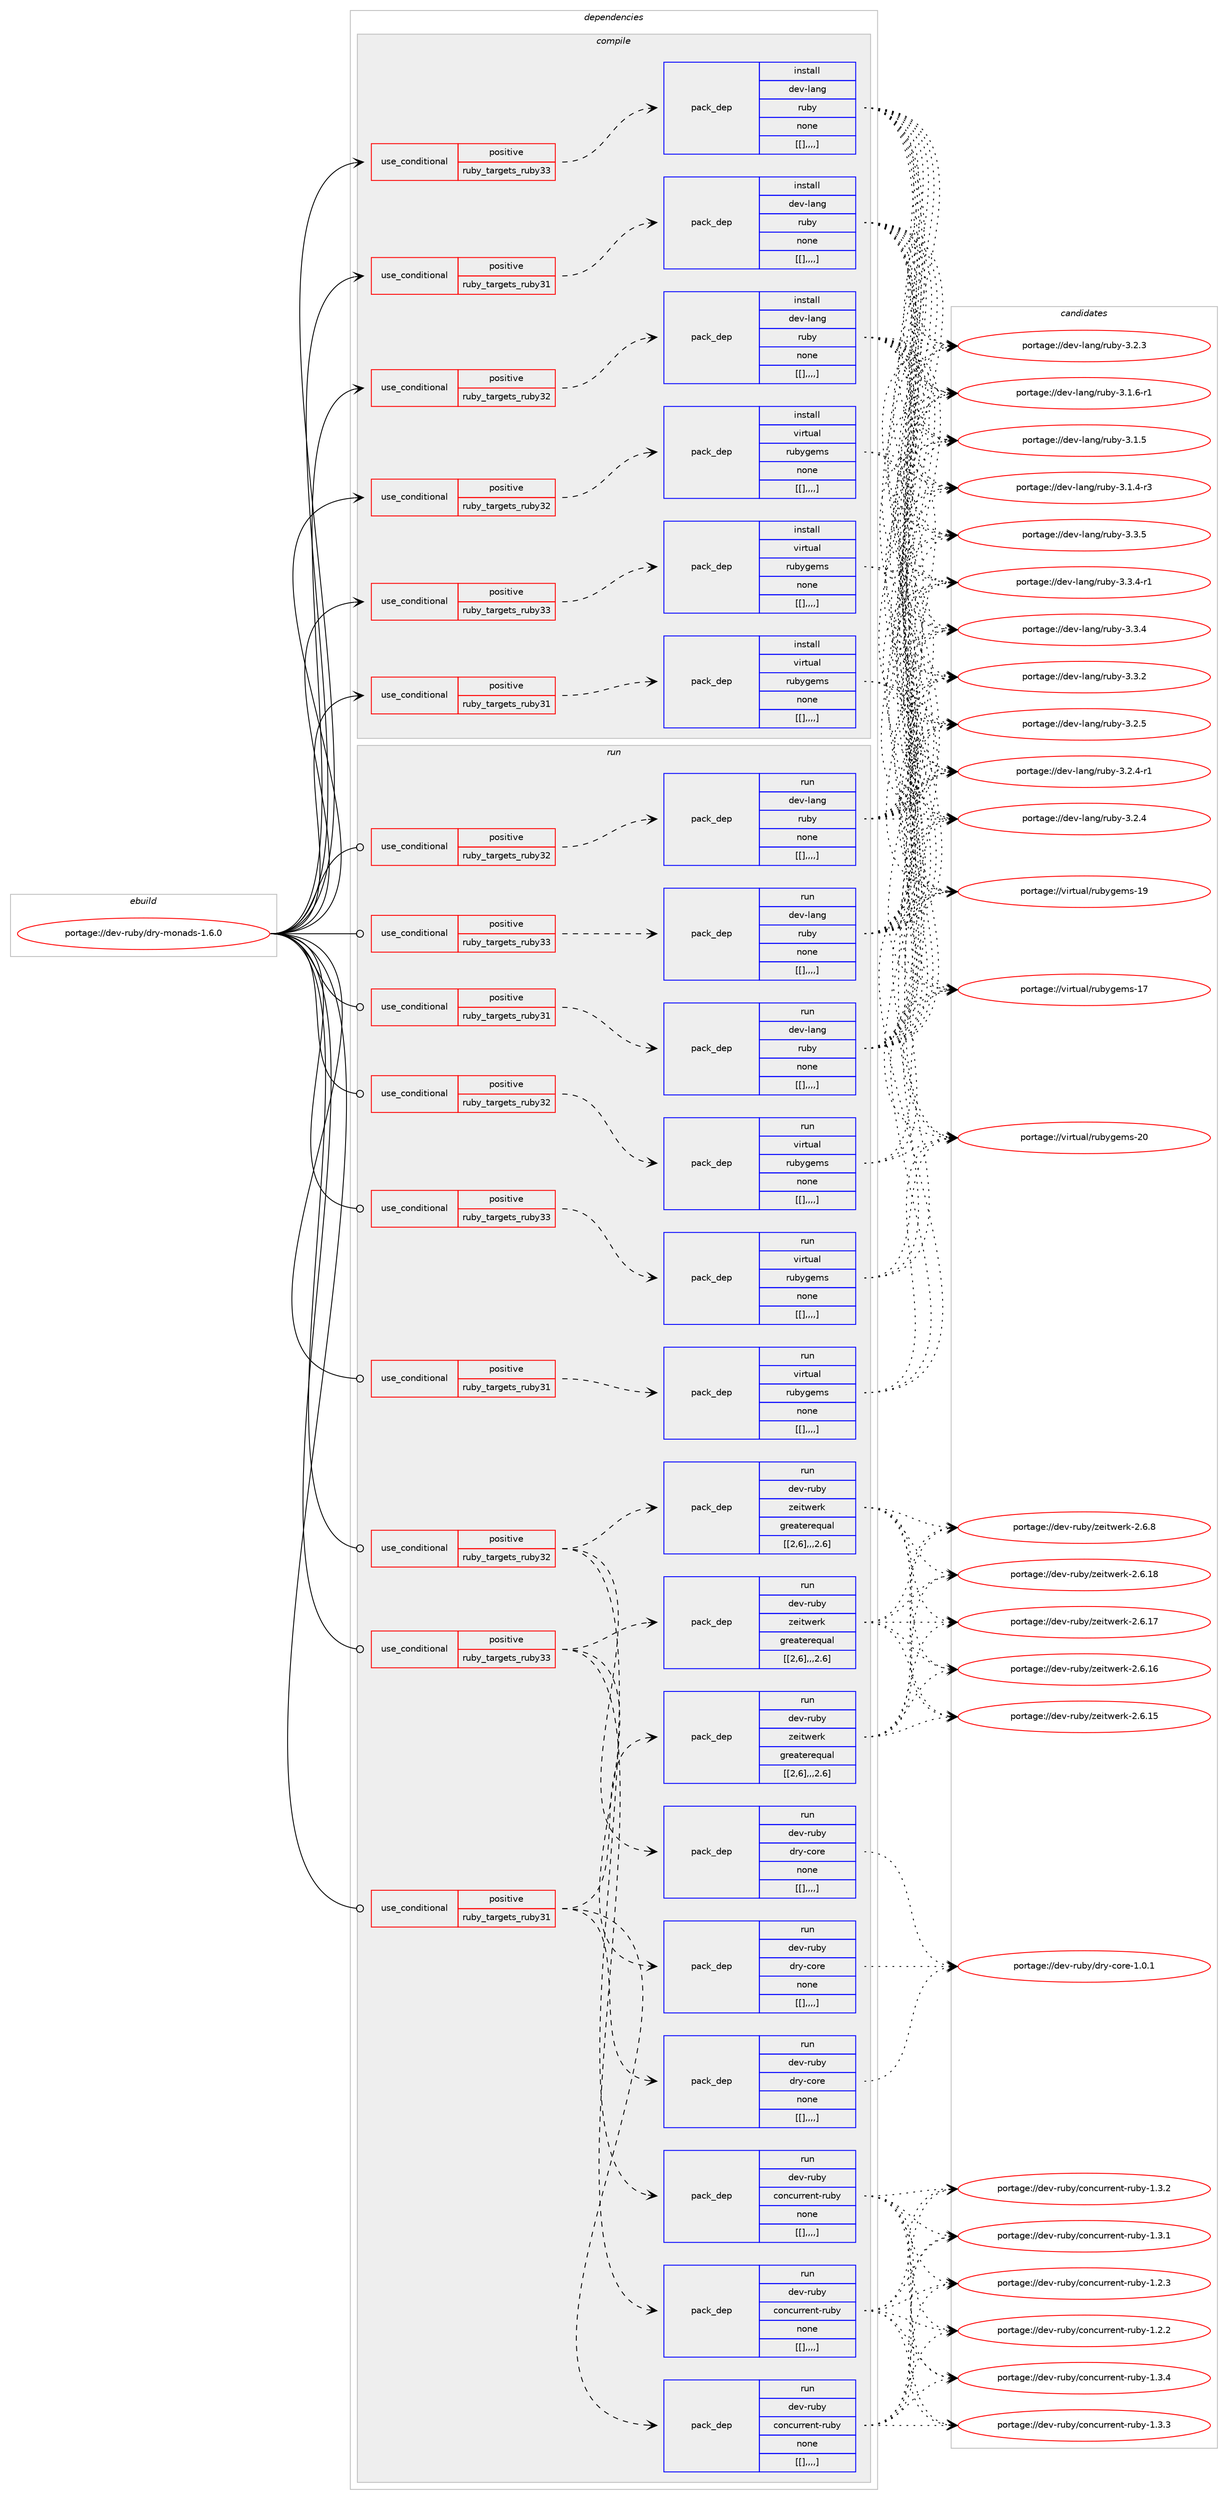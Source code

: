 digraph prolog {

# *************
# Graph options
# *************

newrank=true;
concentrate=true;
compound=true;
graph [rankdir=LR,fontname=Helvetica,fontsize=10,ranksep=1.5];#, ranksep=2.5, nodesep=0.2];
edge  [arrowhead=vee];
node  [fontname=Helvetica,fontsize=10];

# **********
# The ebuild
# **********

subgraph cluster_leftcol {
color=gray;
label=<<i>ebuild</i>>;
id [label="portage://dev-ruby/dry-monads-1.6.0", color=red, width=4, href="../dev-ruby/dry-monads-1.6.0.svg"];
}

# ****************
# The dependencies
# ****************

subgraph cluster_midcol {
color=gray;
label=<<i>dependencies</i>>;
subgraph cluster_compile {
fillcolor="#eeeeee";
style=filled;
label=<<i>compile</i>>;
subgraph cond48060 {
dependency184369 [label=<<TABLE BORDER="0" CELLBORDER="1" CELLSPACING="0" CELLPADDING="4"><TR><TD ROWSPAN="3" CELLPADDING="10">use_conditional</TD></TR><TR><TD>positive</TD></TR><TR><TD>ruby_targets_ruby31</TD></TR></TABLE>>, shape=none, color=red];
subgraph pack135019 {
dependency184370 [label=<<TABLE BORDER="0" CELLBORDER="1" CELLSPACING="0" CELLPADDING="4" WIDTH="220"><TR><TD ROWSPAN="6" CELLPADDING="30">pack_dep</TD></TR><TR><TD WIDTH="110">install</TD></TR><TR><TD>dev-lang</TD></TR><TR><TD>ruby</TD></TR><TR><TD>none</TD></TR><TR><TD>[[],,,,]</TD></TR></TABLE>>, shape=none, color=blue];
}
dependency184369:e -> dependency184370:w [weight=20,style="dashed",arrowhead="vee"];
}
id:e -> dependency184369:w [weight=20,style="solid",arrowhead="vee"];
subgraph cond48061 {
dependency184371 [label=<<TABLE BORDER="0" CELLBORDER="1" CELLSPACING="0" CELLPADDING="4"><TR><TD ROWSPAN="3" CELLPADDING="10">use_conditional</TD></TR><TR><TD>positive</TD></TR><TR><TD>ruby_targets_ruby31</TD></TR></TABLE>>, shape=none, color=red];
subgraph pack135020 {
dependency184372 [label=<<TABLE BORDER="0" CELLBORDER="1" CELLSPACING="0" CELLPADDING="4" WIDTH="220"><TR><TD ROWSPAN="6" CELLPADDING="30">pack_dep</TD></TR><TR><TD WIDTH="110">install</TD></TR><TR><TD>virtual</TD></TR><TR><TD>rubygems</TD></TR><TR><TD>none</TD></TR><TR><TD>[[],,,,]</TD></TR></TABLE>>, shape=none, color=blue];
}
dependency184371:e -> dependency184372:w [weight=20,style="dashed",arrowhead="vee"];
}
id:e -> dependency184371:w [weight=20,style="solid",arrowhead="vee"];
subgraph cond48062 {
dependency184373 [label=<<TABLE BORDER="0" CELLBORDER="1" CELLSPACING="0" CELLPADDING="4"><TR><TD ROWSPAN="3" CELLPADDING="10">use_conditional</TD></TR><TR><TD>positive</TD></TR><TR><TD>ruby_targets_ruby32</TD></TR></TABLE>>, shape=none, color=red];
subgraph pack135021 {
dependency184374 [label=<<TABLE BORDER="0" CELLBORDER="1" CELLSPACING="0" CELLPADDING="4" WIDTH="220"><TR><TD ROWSPAN="6" CELLPADDING="30">pack_dep</TD></TR><TR><TD WIDTH="110">install</TD></TR><TR><TD>dev-lang</TD></TR><TR><TD>ruby</TD></TR><TR><TD>none</TD></TR><TR><TD>[[],,,,]</TD></TR></TABLE>>, shape=none, color=blue];
}
dependency184373:e -> dependency184374:w [weight=20,style="dashed",arrowhead="vee"];
}
id:e -> dependency184373:w [weight=20,style="solid",arrowhead="vee"];
subgraph cond48063 {
dependency184375 [label=<<TABLE BORDER="0" CELLBORDER="1" CELLSPACING="0" CELLPADDING="4"><TR><TD ROWSPAN="3" CELLPADDING="10">use_conditional</TD></TR><TR><TD>positive</TD></TR><TR><TD>ruby_targets_ruby32</TD></TR></TABLE>>, shape=none, color=red];
subgraph pack135022 {
dependency184376 [label=<<TABLE BORDER="0" CELLBORDER="1" CELLSPACING="0" CELLPADDING="4" WIDTH="220"><TR><TD ROWSPAN="6" CELLPADDING="30">pack_dep</TD></TR><TR><TD WIDTH="110">install</TD></TR><TR><TD>virtual</TD></TR><TR><TD>rubygems</TD></TR><TR><TD>none</TD></TR><TR><TD>[[],,,,]</TD></TR></TABLE>>, shape=none, color=blue];
}
dependency184375:e -> dependency184376:w [weight=20,style="dashed",arrowhead="vee"];
}
id:e -> dependency184375:w [weight=20,style="solid",arrowhead="vee"];
subgraph cond48064 {
dependency184377 [label=<<TABLE BORDER="0" CELLBORDER="1" CELLSPACING="0" CELLPADDING="4"><TR><TD ROWSPAN="3" CELLPADDING="10">use_conditional</TD></TR><TR><TD>positive</TD></TR><TR><TD>ruby_targets_ruby33</TD></TR></TABLE>>, shape=none, color=red];
subgraph pack135023 {
dependency184378 [label=<<TABLE BORDER="0" CELLBORDER="1" CELLSPACING="0" CELLPADDING="4" WIDTH="220"><TR><TD ROWSPAN="6" CELLPADDING="30">pack_dep</TD></TR><TR><TD WIDTH="110">install</TD></TR><TR><TD>dev-lang</TD></TR><TR><TD>ruby</TD></TR><TR><TD>none</TD></TR><TR><TD>[[],,,,]</TD></TR></TABLE>>, shape=none, color=blue];
}
dependency184377:e -> dependency184378:w [weight=20,style="dashed",arrowhead="vee"];
}
id:e -> dependency184377:w [weight=20,style="solid",arrowhead="vee"];
subgraph cond48065 {
dependency184379 [label=<<TABLE BORDER="0" CELLBORDER="1" CELLSPACING="0" CELLPADDING="4"><TR><TD ROWSPAN="3" CELLPADDING="10">use_conditional</TD></TR><TR><TD>positive</TD></TR><TR><TD>ruby_targets_ruby33</TD></TR></TABLE>>, shape=none, color=red];
subgraph pack135024 {
dependency184380 [label=<<TABLE BORDER="0" CELLBORDER="1" CELLSPACING="0" CELLPADDING="4" WIDTH="220"><TR><TD ROWSPAN="6" CELLPADDING="30">pack_dep</TD></TR><TR><TD WIDTH="110">install</TD></TR><TR><TD>virtual</TD></TR><TR><TD>rubygems</TD></TR><TR><TD>none</TD></TR><TR><TD>[[],,,,]</TD></TR></TABLE>>, shape=none, color=blue];
}
dependency184379:e -> dependency184380:w [weight=20,style="dashed",arrowhead="vee"];
}
id:e -> dependency184379:w [weight=20,style="solid",arrowhead="vee"];
}
subgraph cluster_compileandrun {
fillcolor="#eeeeee";
style=filled;
label=<<i>compile and run</i>>;
}
subgraph cluster_run {
fillcolor="#eeeeee";
style=filled;
label=<<i>run</i>>;
subgraph cond48066 {
dependency184381 [label=<<TABLE BORDER="0" CELLBORDER="1" CELLSPACING="0" CELLPADDING="4"><TR><TD ROWSPAN="3" CELLPADDING="10">use_conditional</TD></TR><TR><TD>positive</TD></TR><TR><TD>ruby_targets_ruby31</TD></TR></TABLE>>, shape=none, color=red];
subgraph pack135025 {
dependency184382 [label=<<TABLE BORDER="0" CELLBORDER="1" CELLSPACING="0" CELLPADDING="4" WIDTH="220"><TR><TD ROWSPAN="6" CELLPADDING="30">pack_dep</TD></TR><TR><TD WIDTH="110">run</TD></TR><TR><TD>dev-lang</TD></TR><TR><TD>ruby</TD></TR><TR><TD>none</TD></TR><TR><TD>[[],,,,]</TD></TR></TABLE>>, shape=none, color=blue];
}
dependency184381:e -> dependency184382:w [weight=20,style="dashed",arrowhead="vee"];
}
id:e -> dependency184381:w [weight=20,style="solid",arrowhead="odot"];
subgraph cond48067 {
dependency184383 [label=<<TABLE BORDER="0" CELLBORDER="1" CELLSPACING="0" CELLPADDING="4"><TR><TD ROWSPAN="3" CELLPADDING="10">use_conditional</TD></TR><TR><TD>positive</TD></TR><TR><TD>ruby_targets_ruby31</TD></TR></TABLE>>, shape=none, color=red];
subgraph pack135026 {
dependency184384 [label=<<TABLE BORDER="0" CELLBORDER="1" CELLSPACING="0" CELLPADDING="4" WIDTH="220"><TR><TD ROWSPAN="6" CELLPADDING="30">pack_dep</TD></TR><TR><TD WIDTH="110">run</TD></TR><TR><TD>dev-ruby</TD></TR><TR><TD>concurrent-ruby</TD></TR><TR><TD>none</TD></TR><TR><TD>[[],,,,]</TD></TR></TABLE>>, shape=none, color=blue];
}
dependency184383:e -> dependency184384:w [weight=20,style="dashed",arrowhead="vee"];
subgraph pack135027 {
dependency184385 [label=<<TABLE BORDER="0" CELLBORDER="1" CELLSPACING="0" CELLPADDING="4" WIDTH="220"><TR><TD ROWSPAN="6" CELLPADDING="30">pack_dep</TD></TR><TR><TD WIDTH="110">run</TD></TR><TR><TD>dev-ruby</TD></TR><TR><TD>dry-core</TD></TR><TR><TD>none</TD></TR><TR><TD>[[],,,,]</TD></TR></TABLE>>, shape=none, color=blue];
}
dependency184383:e -> dependency184385:w [weight=20,style="dashed",arrowhead="vee"];
subgraph pack135028 {
dependency184386 [label=<<TABLE BORDER="0" CELLBORDER="1" CELLSPACING="0" CELLPADDING="4" WIDTH="220"><TR><TD ROWSPAN="6" CELLPADDING="30">pack_dep</TD></TR><TR><TD WIDTH="110">run</TD></TR><TR><TD>dev-ruby</TD></TR><TR><TD>zeitwerk</TD></TR><TR><TD>greaterequal</TD></TR><TR><TD>[[2,6],,,2.6]</TD></TR></TABLE>>, shape=none, color=blue];
}
dependency184383:e -> dependency184386:w [weight=20,style="dashed",arrowhead="vee"];
}
id:e -> dependency184383:w [weight=20,style="solid",arrowhead="odot"];
subgraph cond48068 {
dependency184387 [label=<<TABLE BORDER="0" CELLBORDER="1" CELLSPACING="0" CELLPADDING="4"><TR><TD ROWSPAN="3" CELLPADDING="10">use_conditional</TD></TR><TR><TD>positive</TD></TR><TR><TD>ruby_targets_ruby31</TD></TR></TABLE>>, shape=none, color=red];
subgraph pack135029 {
dependency184388 [label=<<TABLE BORDER="0" CELLBORDER="1" CELLSPACING="0" CELLPADDING="4" WIDTH="220"><TR><TD ROWSPAN="6" CELLPADDING="30">pack_dep</TD></TR><TR><TD WIDTH="110">run</TD></TR><TR><TD>virtual</TD></TR><TR><TD>rubygems</TD></TR><TR><TD>none</TD></TR><TR><TD>[[],,,,]</TD></TR></TABLE>>, shape=none, color=blue];
}
dependency184387:e -> dependency184388:w [weight=20,style="dashed",arrowhead="vee"];
}
id:e -> dependency184387:w [weight=20,style="solid",arrowhead="odot"];
subgraph cond48069 {
dependency184389 [label=<<TABLE BORDER="0" CELLBORDER="1" CELLSPACING="0" CELLPADDING="4"><TR><TD ROWSPAN="3" CELLPADDING="10">use_conditional</TD></TR><TR><TD>positive</TD></TR><TR><TD>ruby_targets_ruby32</TD></TR></TABLE>>, shape=none, color=red];
subgraph pack135030 {
dependency184390 [label=<<TABLE BORDER="0" CELLBORDER="1" CELLSPACING="0" CELLPADDING="4" WIDTH="220"><TR><TD ROWSPAN="6" CELLPADDING="30">pack_dep</TD></TR><TR><TD WIDTH="110">run</TD></TR><TR><TD>dev-lang</TD></TR><TR><TD>ruby</TD></TR><TR><TD>none</TD></TR><TR><TD>[[],,,,]</TD></TR></TABLE>>, shape=none, color=blue];
}
dependency184389:e -> dependency184390:w [weight=20,style="dashed",arrowhead="vee"];
}
id:e -> dependency184389:w [weight=20,style="solid",arrowhead="odot"];
subgraph cond48070 {
dependency184391 [label=<<TABLE BORDER="0" CELLBORDER="1" CELLSPACING="0" CELLPADDING="4"><TR><TD ROWSPAN="3" CELLPADDING="10">use_conditional</TD></TR><TR><TD>positive</TD></TR><TR><TD>ruby_targets_ruby32</TD></TR></TABLE>>, shape=none, color=red];
subgraph pack135031 {
dependency184392 [label=<<TABLE BORDER="0" CELLBORDER="1" CELLSPACING="0" CELLPADDING="4" WIDTH="220"><TR><TD ROWSPAN="6" CELLPADDING="30">pack_dep</TD></TR><TR><TD WIDTH="110">run</TD></TR><TR><TD>dev-ruby</TD></TR><TR><TD>concurrent-ruby</TD></TR><TR><TD>none</TD></TR><TR><TD>[[],,,,]</TD></TR></TABLE>>, shape=none, color=blue];
}
dependency184391:e -> dependency184392:w [weight=20,style="dashed",arrowhead="vee"];
subgraph pack135032 {
dependency184393 [label=<<TABLE BORDER="0" CELLBORDER="1" CELLSPACING="0" CELLPADDING="4" WIDTH="220"><TR><TD ROWSPAN="6" CELLPADDING="30">pack_dep</TD></TR><TR><TD WIDTH="110">run</TD></TR><TR><TD>dev-ruby</TD></TR><TR><TD>dry-core</TD></TR><TR><TD>none</TD></TR><TR><TD>[[],,,,]</TD></TR></TABLE>>, shape=none, color=blue];
}
dependency184391:e -> dependency184393:w [weight=20,style="dashed",arrowhead="vee"];
subgraph pack135033 {
dependency184394 [label=<<TABLE BORDER="0" CELLBORDER="1" CELLSPACING="0" CELLPADDING="4" WIDTH="220"><TR><TD ROWSPAN="6" CELLPADDING="30">pack_dep</TD></TR><TR><TD WIDTH="110">run</TD></TR><TR><TD>dev-ruby</TD></TR><TR><TD>zeitwerk</TD></TR><TR><TD>greaterequal</TD></TR><TR><TD>[[2,6],,,2.6]</TD></TR></TABLE>>, shape=none, color=blue];
}
dependency184391:e -> dependency184394:w [weight=20,style="dashed",arrowhead="vee"];
}
id:e -> dependency184391:w [weight=20,style="solid",arrowhead="odot"];
subgraph cond48071 {
dependency184395 [label=<<TABLE BORDER="0" CELLBORDER="1" CELLSPACING="0" CELLPADDING="4"><TR><TD ROWSPAN="3" CELLPADDING="10">use_conditional</TD></TR><TR><TD>positive</TD></TR><TR><TD>ruby_targets_ruby32</TD></TR></TABLE>>, shape=none, color=red];
subgraph pack135034 {
dependency184396 [label=<<TABLE BORDER="0" CELLBORDER="1" CELLSPACING="0" CELLPADDING="4" WIDTH="220"><TR><TD ROWSPAN="6" CELLPADDING="30">pack_dep</TD></TR><TR><TD WIDTH="110">run</TD></TR><TR><TD>virtual</TD></TR><TR><TD>rubygems</TD></TR><TR><TD>none</TD></TR><TR><TD>[[],,,,]</TD></TR></TABLE>>, shape=none, color=blue];
}
dependency184395:e -> dependency184396:w [weight=20,style="dashed",arrowhead="vee"];
}
id:e -> dependency184395:w [weight=20,style="solid",arrowhead="odot"];
subgraph cond48072 {
dependency184397 [label=<<TABLE BORDER="0" CELLBORDER="1" CELLSPACING="0" CELLPADDING="4"><TR><TD ROWSPAN="3" CELLPADDING="10">use_conditional</TD></TR><TR><TD>positive</TD></TR><TR><TD>ruby_targets_ruby33</TD></TR></TABLE>>, shape=none, color=red];
subgraph pack135035 {
dependency184398 [label=<<TABLE BORDER="0" CELLBORDER="1" CELLSPACING="0" CELLPADDING="4" WIDTH="220"><TR><TD ROWSPAN="6" CELLPADDING="30">pack_dep</TD></TR><TR><TD WIDTH="110">run</TD></TR><TR><TD>dev-lang</TD></TR><TR><TD>ruby</TD></TR><TR><TD>none</TD></TR><TR><TD>[[],,,,]</TD></TR></TABLE>>, shape=none, color=blue];
}
dependency184397:e -> dependency184398:w [weight=20,style="dashed",arrowhead="vee"];
}
id:e -> dependency184397:w [weight=20,style="solid",arrowhead="odot"];
subgraph cond48073 {
dependency184399 [label=<<TABLE BORDER="0" CELLBORDER="1" CELLSPACING="0" CELLPADDING="4"><TR><TD ROWSPAN="3" CELLPADDING="10">use_conditional</TD></TR><TR><TD>positive</TD></TR><TR><TD>ruby_targets_ruby33</TD></TR></TABLE>>, shape=none, color=red];
subgraph pack135036 {
dependency184400 [label=<<TABLE BORDER="0" CELLBORDER="1" CELLSPACING="0" CELLPADDING="4" WIDTH="220"><TR><TD ROWSPAN="6" CELLPADDING="30">pack_dep</TD></TR><TR><TD WIDTH="110">run</TD></TR><TR><TD>dev-ruby</TD></TR><TR><TD>concurrent-ruby</TD></TR><TR><TD>none</TD></TR><TR><TD>[[],,,,]</TD></TR></TABLE>>, shape=none, color=blue];
}
dependency184399:e -> dependency184400:w [weight=20,style="dashed",arrowhead="vee"];
subgraph pack135037 {
dependency184401 [label=<<TABLE BORDER="0" CELLBORDER="1" CELLSPACING="0" CELLPADDING="4" WIDTH="220"><TR><TD ROWSPAN="6" CELLPADDING="30">pack_dep</TD></TR><TR><TD WIDTH="110">run</TD></TR><TR><TD>dev-ruby</TD></TR><TR><TD>dry-core</TD></TR><TR><TD>none</TD></TR><TR><TD>[[],,,,]</TD></TR></TABLE>>, shape=none, color=blue];
}
dependency184399:e -> dependency184401:w [weight=20,style="dashed",arrowhead="vee"];
subgraph pack135038 {
dependency184402 [label=<<TABLE BORDER="0" CELLBORDER="1" CELLSPACING="0" CELLPADDING="4" WIDTH="220"><TR><TD ROWSPAN="6" CELLPADDING="30">pack_dep</TD></TR><TR><TD WIDTH="110">run</TD></TR><TR><TD>dev-ruby</TD></TR><TR><TD>zeitwerk</TD></TR><TR><TD>greaterequal</TD></TR><TR><TD>[[2,6],,,2.6]</TD></TR></TABLE>>, shape=none, color=blue];
}
dependency184399:e -> dependency184402:w [weight=20,style="dashed",arrowhead="vee"];
}
id:e -> dependency184399:w [weight=20,style="solid",arrowhead="odot"];
subgraph cond48074 {
dependency184403 [label=<<TABLE BORDER="0" CELLBORDER="1" CELLSPACING="0" CELLPADDING="4"><TR><TD ROWSPAN="3" CELLPADDING="10">use_conditional</TD></TR><TR><TD>positive</TD></TR><TR><TD>ruby_targets_ruby33</TD></TR></TABLE>>, shape=none, color=red];
subgraph pack135039 {
dependency184404 [label=<<TABLE BORDER="0" CELLBORDER="1" CELLSPACING="0" CELLPADDING="4" WIDTH="220"><TR><TD ROWSPAN="6" CELLPADDING="30">pack_dep</TD></TR><TR><TD WIDTH="110">run</TD></TR><TR><TD>virtual</TD></TR><TR><TD>rubygems</TD></TR><TR><TD>none</TD></TR><TR><TD>[[],,,,]</TD></TR></TABLE>>, shape=none, color=blue];
}
dependency184403:e -> dependency184404:w [weight=20,style="dashed",arrowhead="vee"];
}
id:e -> dependency184403:w [weight=20,style="solid",arrowhead="odot"];
}
}

# **************
# The candidates
# **************

subgraph cluster_choices {
rank=same;
color=gray;
label=<<i>candidates</i>>;

subgraph choice135019 {
color=black;
nodesep=1;
choice10010111845108971101034711411798121455146514653 [label="portage://dev-lang/ruby-3.3.5", color=red, width=4,href="../dev-lang/ruby-3.3.5.svg"];
choice100101118451089711010347114117981214551465146524511449 [label="portage://dev-lang/ruby-3.3.4-r1", color=red, width=4,href="../dev-lang/ruby-3.3.4-r1.svg"];
choice10010111845108971101034711411798121455146514652 [label="portage://dev-lang/ruby-3.3.4", color=red, width=4,href="../dev-lang/ruby-3.3.4.svg"];
choice10010111845108971101034711411798121455146514650 [label="portage://dev-lang/ruby-3.3.2", color=red, width=4,href="../dev-lang/ruby-3.3.2.svg"];
choice10010111845108971101034711411798121455146504653 [label="portage://dev-lang/ruby-3.2.5", color=red, width=4,href="../dev-lang/ruby-3.2.5.svg"];
choice100101118451089711010347114117981214551465046524511449 [label="portage://dev-lang/ruby-3.2.4-r1", color=red, width=4,href="../dev-lang/ruby-3.2.4-r1.svg"];
choice10010111845108971101034711411798121455146504652 [label="portage://dev-lang/ruby-3.2.4", color=red, width=4,href="../dev-lang/ruby-3.2.4.svg"];
choice10010111845108971101034711411798121455146504651 [label="portage://dev-lang/ruby-3.2.3", color=red, width=4,href="../dev-lang/ruby-3.2.3.svg"];
choice100101118451089711010347114117981214551464946544511449 [label="portage://dev-lang/ruby-3.1.6-r1", color=red, width=4,href="../dev-lang/ruby-3.1.6-r1.svg"];
choice10010111845108971101034711411798121455146494653 [label="portage://dev-lang/ruby-3.1.5", color=red, width=4,href="../dev-lang/ruby-3.1.5.svg"];
choice100101118451089711010347114117981214551464946524511451 [label="portage://dev-lang/ruby-3.1.4-r3", color=red, width=4,href="../dev-lang/ruby-3.1.4-r3.svg"];
dependency184370:e -> choice10010111845108971101034711411798121455146514653:w [style=dotted,weight="100"];
dependency184370:e -> choice100101118451089711010347114117981214551465146524511449:w [style=dotted,weight="100"];
dependency184370:e -> choice10010111845108971101034711411798121455146514652:w [style=dotted,weight="100"];
dependency184370:e -> choice10010111845108971101034711411798121455146514650:w [style=dotted,weight="100"];
dependency184370:e -> choice10010111845108971101034711411798121455146504653:w [style=dotted,weight="100"];
dependency184370:e -> choice100101118451089711010347114117981214551465046524511449:w [style=dotted,weight="100"];
dependency184370:e -> choice10010111845108971101034711411798121455146504652:w [style=dotted,weight="100"];
dependency184370:e -> choice10010111845108971101034711411798121455146504651:w [style=dotted,weight="100"];
dependency184370:e -> choice100101118451089711010347114117981214551464946544511449:w [style=dotted,weight="100"];
dependency184370:e -> choice10010111845108971101034711411798121455146494653:w [style=dotted,weight="100"];
dependency184370:e -> choice100101118451089711010347114117981214551464946524511451:w [style=dotted,weight="100"];
}
subgraph choice135020 {
color=black;
nodesep=1;
choice118105114116117971084711411798121103101109115455048 [label="portage://virtual/rubygems-20", color=red, width=4,href="../virtual/rubygems-20.svg"];
choice118105114116117971084711411798121103101109115454957 [label="portage://virtual/rubygems-19", color=red, width=4,href="../virtual/rubygems-19.svg"];
choice118105114116117971084711411798121103101109115454955 [label="portage://virtual/rubygems-17", color=red, width=4,href="../virtual/rubygems-17.svg"];
dependency184372:e -> choice118105114116117971084711411798121103101109115455048:w [style=dotted,weight="100"];
dependency184372:e -> choice118105114116117971084711411798121103101109115454957:w [style=dotted,weight="100"];
dependency184372:e -> choice118105114116117971084711411798121103101109115454955:w [style=dotted,weight="100"];
}
subgraph choice135021 {
color=black;
nodesep=1;
choice10010111845108971101034711411798121455146514653 [label="portage://dev-lang/ruby-3.3.5", color=red, width=4,href="../dev-lang/ruby-3.3.5.svg"];
choice100101118451089711010347114117981214551465146524511449 [label="portage://dev-lang/ruby-3.3.4-r1", color=red, width=4,href="../dev-lang/ruby-3.3.4-r1.svg"];
choice10010111845108971101034711411798121455146514652 [label="portage://dev-lang/ruby-3.3.4", color=red, width=4,href="../dev-lang/ruby-3.3.4.svg"];
choice10010111845108971101034711411798121455146514650 [label="portage://dev-lang/ruby-3.3.2", color=red, width=4,href="../dev-lang/ruby-3.3.2.svg"];
choice10010111845108971101034711411798121455146504653 [label="portage://dev-lang/ruby-3.2.5", color=red, width=4,href="../dev-lang/ruby-3.2.5.svg"];
choice100101118451089711010347114117981214551465046524511449 [label="portage://dev-lang/ruby-3.2.4-r1", color=red, width=4,href="../dev-lang/ruby-3.2.4-r1.svg"];
choice10010111845108971101034711411798121455146504652 [label="portage://dev-lang/ruby-3.2.4", color=red, width=4,href="../dev-lang/ruby-3.2.4.svg"];
choice10010111845108971101034711411798121455146504651 [label="portage://dev-lang/ruby-3.2.3", color=red, width=4,href="../dev-lang/ruby-3.2.3.svg"];
choice100101118451089711010347114117981214551464946544511449 [label="portage://dev-lang/ruby-3.1.6-r1", color=red, width=4,href="../dev-lang/ruby-3.1.6-r1.svg"];
choice10010111845108971101034711411798121455146494653 [label="portage://dev-lang/ruby-3.1.5", color=red, width=4,href="../dev-lang/ruby-3.1.5.svg"];
choice100101118451089711010347114117981214551464946524511451 [label="portage://dev-lang/ruby-3.1.4-r3", color=red, width=4,href="../dev-lang/ruby-3.1.4-r3.svg"];
dependency184374:e -> choice10010111845108971101034711411798121455146514653:w [style=dotted,weight="100"];
dependency184374:e -> choice100101118451089711010347114117981214551465146524511449:w [style=dotted,weight="100"];
dependency184374:e -> choice10010111845108971101034711411798121455146514652:w [style=dotted,weight="100"];
dependency184374:e -> choice10010111845108971101034711411798121455146514650:w [style=dotted,weight="100"];
dependency184374:e -> choice10010111845108971101034711411798121455146504653:w [style=dotted,weight="100"];
dependency184374:e -> choice100101118451089711010347114117981214551465046524511449:w [style=dotted,weight="100"];
dependency184374:e -> choice10010111845108971101034711411798121455146504652:w [style=dotted,weight="100"];
dependency184374:e -> choice10010111845108971101034711411798121455146504651:w [style=dotted,weight="100"];
dependency184374:e -> choice100101118451089711010347114117981214551464946544511449:w [style=dotted,weight="100"];
dependency184374:e -> choice10010111845108971101034711411798121455146494653:w [style=dotted,weight="100"];
dependency184374:e -> choice100101118451089711010347114117981214551464946524511451:w [style=dotted,weight="100"];
}
subgraph choice135022 {
color=black;
nodesep=1;
choice118105114116117971084711411798121103101109115455048 [label="portage://virtual/rubygems-20", color=red, width=4,href="../virtual/rubygems-20.svg"];
choice118105114116117971084711411798121103101109115454957 [label="portage://virtual/rubygems-19", color=red, width=4,href="../virtual/rubygems-19.svg"];
choice118105114116117971084711411798121103101109115454955 [label="portage://virtual/rubygems-17", color=red, width=4,href="../virtual/rubygems-17.svg"];
dependency184376:e -> choice118105114116117971084711411798121103101109115455048:w [style=dotted,weight="100"];
dependency184376:e -> choice118105114116117971084711411798121103101109115454957:w [style=dotted,weight="100"];
dependency184376:e -> choice118105114116117971084711411798121103101109115454955:w [style=dotted,weight="100"];
}
subgraph choice135023 {
color=black;
nodesep=1;
choice10010111845108971101034711411798121455146514653 [label="portage://dev-lang/ruby-3.3.5", color=red, width=4,href="../dev-lang/ruby-3.3.5.svg"];
choice100101118451089711010347114117981214551465146524511449 [label="portage://dev-lang/ruby-3.3.4-r1", color=red, width=4,href="../dev-lang/ruby-3.3.4-r1.svg"];
choice10010111845108971101034711411798121455146514652 [label="portage://dev-lang/ruby-3.3.4", color=red, width=4,href="../dev-lang/ruby-3.3.4.svg"];
choice10010111845108971101034711411798121455146514650 [label="portage://dev-lang/ruby-3.3.2", color=red, width=4,href="../dev-lang/ruby-3.3.2.svg"];
choice10010111845108971101034711411798121455146504653 [label="portage://dev-lang/ruby-3.2.5", color=red, width=4,href="../dev-lang/ruby-3.2.5.svg"];
choice100101118451089711010347114117981214551465046524511449 [label="portage://dev-lang/ruby-3.2.4-r1", color=red, width=4,href="../dev-lang/ruby-3.2.4-r1.svg"];
choice10010111845108971101034711411798121455146504652 [label="portage://dev-lang/ruby-3.2.4", color=red, width=4,href="../dev-lang/ruby-3.2.4.svg"];
choice10010111845108971101034711411798121455146504651 [label="portage://dev-lang/ruby-3.2.3", color=red, width=4,href="../dev-lang/ruby-3.2.3.svg"];
choice100101118451089711010347114117981214551464946544511449 [label="portage://dev-lang/ruby-3.1.6-r1", color=red, width=4,href="../dev-lang/ruby-3.1.6-r1.svg"];
choice10010111845108971101034711411798121455146494653 [label="portage://dev-lang/ruby-3.1.5", color=red, width=4,href="../dev-lang/ruby-3.1.5.svg"];
choice100101118451089711010347114117981214551464946524511451 [label="portage://dev-lang/ruby-3.1.4-r3", color=red, width=4,href="../dev-lang/ruby-3.1.4-r3.svg"];
dependency184378:e -> choice10010111845108971101034711411798121455146514653:w [style=dotted,weight="100"];
dependency184378:e -> choice100101118451089711010347114117981214551465146524511449:w [style=dotted,weight="100"];
dependency184378:e -> choice10010111845108971101034711411798121455146514652:w [style=dotted,weight="100"];
dependency184378:e -> choice10010111845108971101034711411798121455146514650:w [style=dotted,weight="100"];
dependency184378:e -> choice10010111845108971101034711411798121455146504653:w [style=dotted,weight="100"];
dependency184378:e -> choice100101118451089711010347114117981214551465046524511449:w [style=dotted,weight="100"];
dependency184378:e -> choice10010111845108971101034711411798121455146504652:w [style=dotted,weight="100"];
dependency184378:e -> choice10010111845108971101034711411798121455146504651:w [style=dotted,weight="100"];
dependency184378:e -> choice100101118451089711010347114117981214551464946544511449:w [style=dotted,weight="100"];
dependency184378:e -> choice10010111845108971101034711411798121455146494653:w [style=dotted,weight="100"];
dependency184378:e -> choice100101118451089711010347114117981214551464946524511451:w [style=dotted,weight="100"];
}
subgraph choice135024 {
color=black;
nodesep=1;
choice118105114116117971084711411798121103101109115455048 [label="portage://virtual/rubygems-20", color=red, width=4,href="../virtual/rubygems-20.svg"];
choice118105114116117971084711411798121103101109115454957 [label="portage://virtual/rubygems-19", color=red, width=4,href="../virtual/rubygems-19.svg"];
choice118105114116117971084711411798121103101109115454955 [label="portage://virtual/rubygems-17", color=red, width=4,href="../virtual/rubygems-17.svg"];
dependency184380:e -> choice118105114116117971084711411798121103101109115455048:w [style=dotted,weight="100"];
dependency184380:e -> choice118105114116117971084711411798121103101109115454957:w [style=dotted,weight="100"];
dependency184380:e -> choice118105114116117971084711411798121103101109115454955:w [style=dotted,weight="100"];
}
subgraph choice135025 {
color=black;
nodesep=1;
choice10010111845108971101034711411798121455146514653 [label="portage://dev-lang/ruby-3.3.5", color=red, width=4,href="../dev-lang/ruby-3.3.5.svg"];
choice100101118451089711010347114117981214551465146524511449 [label="portage://dev-lang/ruby-3.3.4-r1", color=red, width=4,href="../dev-lang/ruby-3.3.4-r1.svg"];
choice10010111845108971101034711411798121455146514652 [label="portage://dev-lang/ruby-3.3.4", color=red, width=4,href="../dev-lang/ruby-3.3.4.svg"];
choice10010111845108971101034711411798121455146514650 [label="portage://dev-lang/ruby-3.3.2", color=red, width=4,href="../dev-lang/ruby-3.3.2.svg"];
choice10010111845108971101034711411798121455146504653 [label="portage://dev-lang/ruby-3.2.5", color=red, width=4,href="../dev-lang/ruby-3.2.5.svg"];
choice100101118451089711010347114117981214551465046524511449 [label="portage://dev-lang/ruby-3.2.4-r1", color=red, width=4,href="../dev-lang/ruby-3.2.4-r1.svg"];
choice10010111845108971101034711411798121455146504652 [label="portage://dev-lang/ruby-3.2.4", color=red, width=4,href="../dev-lang/ruby-3.2.4.svg"];
choice10010111845108971101034711411798121455146504651 [label="portage://dev-lang/ruby-3.2.3", color=red, width=4,href="../dev-lang/ruby-3.2.3.svg"];
choice100101118451089711010347114117981214551464946544511449 [label="portage://dev-lang/ruby-3.1.6-r1", color=red, width=4,href="../dev-lang/ruby-3.1.6-r1.svg"];
choice10010111845108971101034711411798121455146494653 [label="portage://dev-lang/ruby-3.1.5", color=red, width=4,href="../dev-lang/ruby-3.1.5.svg"];
choice100101118451089711010347114117981214551464946524511451 [label="portage://dev-lang/ruby-3.1.4-r3", color=red, width=4,href="../dev-lang/ruby-3.1.4-r3.svg"];
dependency184382:e -> choice10010111845108971101034711411798121455146514653:w [style=dotted,weight="100"];
dependency184382:e -> choice100101118451089711010347114117981214551465146524511449:w [style=dotted,weight="100"];
dependency184382:e -> choice10010111845108971101034711411798121455146514652:w [style=dotted,weight="100"];
dependency184382:e -> choice10010111845108971101034711411798121455146514650:w [style=dotted,weight="100"];
dependency184382:e -> choice10010111845108971101034711411798121455146504653:w [style=dotted,weight="100"];
dependency184382:e -> choice100101118451089711010347114117981214551465046524511449:w [style=dotted,weight="100"];
dependency184382:e -> choice10010111845108971101034711411798121455146504652:w [style=dotted,weight="100"];
dependency184382:e -> choice10010111845108971101034711411798121455146504651:w [style=dotted,weight="100"];
dependency184382:e -> choice100101118451089711010347114117981214551464946544511449:w [style=dotted,weight="100"];
dependency184382:e -> choice10010111845108971101034711411798121455146494653:w [style=dotted,weight="100"];
dependency184382:e -> choice100101118451089711010347114117981214551464946524511451:w [style=dotted,weight="100"];
}
subgraph choice135026 {
color=black;
nodesep=1;
choice10010111845114117981214799111110991171141141011101164511411798121454946514652 [label="portage://dev-ruby/concurrent-ruby-1.3.4", color=red, width=4,href="../dev-ruby/concurrent-ruby-1.3.4.svg"];
choice10010111845114117981214799111110991171141141011101164511411798121454946514651 [label="portage://dev-ruby/concurrent-ruby-1.3.3", color=red, width=4,href="../dev-ruby/concurrent-ruby-1.3.3.svg"];
choice10010111845114117981214799111110991171141141011101164511411798121454946514650 [label="portage://dev-ruby/concurrent-ruby-1.3.2", color=red, width=4,href="../dev-ruby/concurrent-ruby-1.3.2.svg"];
choice10010111845114117981214799111110991171141141011101164511411798121454946514649 [label="portage://dev-ruby/concurrent-ruby-1.3.1", color=red, width=4,href="../dev-ruby/concurrent-ruby-1.3.1.svg"];
choice10010111845114117981214799111110991171141141011101164511411798121454946504651 [label="portage://dev-ruby/concurrent-ruby-1.2.3", color=red, width=4,href="../dev-ruby/concurrent-ruby-1.2.3.svg"];
choice10010111845114117981214799111110991171141141011101164511411798121454946504650 [label="portage://dev-ruby/concurrent-ruby-1.2.2", color=red, width=4,href="../dev-ruby/concurrent-ruby-1.2.2.svg"];
dependency184384:e -> choice10010111845114117981214799111110991171141141011101164511411798121454946514652:w [style=dotted,weight="100"];
dependency184384:e -> choice10010111845114117981214799111110991171141141011101164511411798121454946514651:w [style=dotted,weight="100"];
dependency184384:e -> choice10010111845114117981214799111110991171141141011101164511411798121454946514650:w [style=dotted,weight="100"];
dependency184384:e -> choice10010111845114117981214799111110991171141141011101164511411798121454946514649:w [style=dotted,weight="100"];
dependency184384:e -> choice10010111845114117981214799111110991171141141011101164511411798121454946504651:w [style=dotted,weight="100"];
dependency184384:e -> choice10010111845114117981214799111110991171141141011101164511411798121454946504650:w [style=dotted,weight="100"];
}
subgraph choice135027 {
color=black;
nodesep=1;
choice1001011184511411798121471001141214599111114101454946484649 [label="portage://dev-ruby/dry-core-1.0.1", color=red, width=4,href="../dev-ruby/dry-core-1.0.1.svg"];
dependency184385:e -> choice1001011184511411798121471001141214599111114101454946484649:w [style=dotted,weight="100"];
}
subgraph choice135028 {
color=black;
nodesep=1;
choice10010111845114117981214712210110511611910111410745504654464956 [label="portage://dev-ruby/zeitwerk-2.6.18", color=red, width=4,href="../dev-ruby/zeitwerk-2.6.18.svg"];
choice10010111845114117981214712210110511611910111410745504654464955 [label="portage://dev-ruby/zeitwerk-2.6.17", color=red, width=4,href="../dev-ruby/zeitwerk-2.6.17.svg"];
choice10010111845114117981214712210110511611910111410745504654464954 [label="portage://dev-ruby/zeitwerk-2.6.16", color=red, width=4,href="../dev-ruby/zeitwerk-2.6.16.svg"];
choice10010111845114117981214712210110511611910111410745504654464953 [label="portage://dev-ruby/zeitwerk-2.6.15", color=red, width=4,href="../dev-ruby/zeitwerk-2.6.15.svg"];
choice100101118451141179812147122101105116119101114107455046544656 [label="portage://dev-ruby/zeitwerk-2.6.8", color=red, width=4,href="../dev-ruby/zeitwerk-2.6.8.svg"];
dependency184386:e -> choice10010111845114117981214712210110511611910111410745504654464956:w [style=dotted,weight="100"];
dependency184386:e -> choice10010111845114117981214712210110511611910111410745504654464955:w [style=dotted,weight="100"];
dependency184386:e -> choice10010111845114117981214712210110511611910111410745504654464954:w [style=dotted,weight="100"];
dependency184386:e -> choice10010111845114117981214712210110511611910111410745504654464953:w [style=dotted,weight="100"];
dependency184386:e -> choice100101118451141179812147122101105116119101114107455046544656:w [style=dotted,weight="100"];
}
subgraph choice135029 {
color=black;
nodesep=1;
choice118105114116117971084711411798121103101109115455048 [label="portage://virtual/rubygems-20", color=red, width=4,href="../virtual/rubygems-20.svg"];
choice118105114116117971084711411798121103101109115454957 [label="portage://virtual/rubygems-19", color=red, width=4,href="../virtual/rubygems-19.svg"];
choice118105114116117971084711411798121103101109115454955 [label="portage://virtual/rubygems-17", color=red, width=4,href="../virtual/rubygems-17.svg"];
dependency184388:e -> choice118105114116117971084711411798121103101109115455048:w [style=dotted,weight="100"];
dependency184388:e -> choice118105114116117971084711411798121103101109115454957:w [style=dotted,weight="100"];
dependency184388:e -> choice118105114116117971084711411798121103101109115454955:w [style=dotted,weight="100"];
}
subgraph choice135030 {
color=black;
nodesep=1;
choice10010111845108971101034711411798121455146514653 [label="portage://dev-lang/ruby-3.3.5", color=red, width=4,href="../dev-lang/ruby-3.3.5.svg"];
choice100101118451089711010347114117981214551465146524511449 [label="portage://dev-lang/ruby-3.3.4-r1", color=red, width=4,href="../dev-lang/ruby-3.3.4-r1.svg"];
choice10010111845108971101034711411798121455146514652 [label="portage://dev-lang/ruby-3.3.4", color=red, width=4,href="../dev-lang/ruby-3.3.4.svg"];
choice10010111845108971101034711411798121455146514650 [label="portage://dev-lang/ruby-3.3.2", color=red, width=4,href="../dev-lang/ruby-3.3.2.svg"];
choice10010111845108971101034711411798121455146504653 [label="portage://dev-lang/ruby-3.2.5", color=red, width=4,href="../dev-lang/ruby-3.2.5.svg"];
choice100101118451089711010347114117981214551465046524511449 [label="portage://dev-lang/ruby-3.2.4-r1", color=red, width=4,href="../dev-lang/ruby-3.2.4-r1.svg"];
choice10010111845108971101034711411798121455146504652 [label="portage://dev-lang/ruby-3.2.4", color=red, width=4,href="../dev-lang/ruby-3.2.4.svg"];
choice10010111845108971101034711411798121455146504651 [label="portage://dev-lang/ruby-3.2.3", color=red, width=4,href="../dev-lang/ruby-3.2.3.svg"];
choice100101118451089711010347114117981214551464946544511449 [label="portage://dev-lang/ruby-3.1.6-r1", color=red, width=4,href="../dev-lang/ruby-3.1.6-r1.svg"];
choice10010111845108971101034711411798121455146494653 [label="portage://dev-lang/ruby-3.1.5", color=red, width=4,href="../dev-lang/ruby-3.1.5.svg"];
choice100101118451089711010347114117981214551464946524511451 [label="portage://dev-lang/ruby-3.1.4-r3", color=red, width=4,href="../dev-lang/ruby-3.1.4-r3.svg"];
dependency184390:e -> choice10010111845108971101034711411798121455146514653:w [style=dotted,weight="100"];
dependency184390:e -> choice100101118451089711010347114117981214551465146524511449:w [style=dotted,weight="100"];
dependency184390:e -> choice10010111845108971101034711411798121455146514652:w [style=dotted,weight="100"];
dependency184390:e -> choice10010111845108971101034711411798121455146514650:w [style=dotted,weight="100"];
dependency184390:e -> choice10010111845108971101034711411798121455146504653:w [style=dotted,weight="100"];
dependency184390:e -> choice100101118451089711010347114117981214551465046524511449:w [style=dotted,weight="100"];
dependency184390:e -> choice10010111845108971101034711411798121455146504652:w [style=dotted,weight="100"];
dependency184390:e -> choice10010111845108971101034711411798121455146504651:w [style=dotted,weight="100"];
dependency184390:e -> choice100101118451089711010347114117981214551464946544511449:w [style=dotted,weight="100"];
dependency184390:e -> choice10010111845108971101034711411798121455146494653:w [style=dotted,weight="100"];
dependency184390:e -> choice100101118451089711010347114117981214551464946524511451:w [style=dotted,weight="100"];
}
subgraph choice135031 {
color=black;
nodesep=1;
choice10010111845114117981214799111110991171141141011101164511411798121454946514652 [label="portage://dev-ruby/concurrent-ruby-1.3.4", color=red, width=4,href="../dev-ruby/concurrent-ruby-1.3.4.svg"];
choice10010111845114117981214799111110991171141141011101164511411798121454946514651 [label="portage://dev-ruby/concurrent-ruby-1.3.3", color=red, width=4,href="../dev-ruby/concurrent-ruby-1.3.3.svg"];
choice10010111845114117981214799111110991171141141011101164511411798121454946514650 [label="portage://dev-ruby/concurrent-ruby-1.3.2", color=red, width=4,href="../dev-ruby/concurrent-ruby-1.3.2.svg"];
choice10010111845114117981214799111110991171141141011101164511411798121454946514649 [label="portage://dev-ruby/concurrent-ruby-1.3.1", color=red, width=4,href="../dev-ruby/concurrent-ruby-1.3.1.svg"];
choice10010111845114117981214799111110991171141141011101164511411798121454946504651 [label="portage://dev-ruby/concurrent-ruby-1.2.3", color=red, width=4,href="../dev-ruby/concurrent-ruby-1.2.3.svg"];
choice10010111845114117981214799111110991171141141011101164511411798121454946504650 [label="portage://dev-ruby/concurrent-ruby-1.2.2", color=red, width=4,href="../dev-ruby/concurrent-ruby-1.2.2.svg"];
dependency184392:e -> choice10010111845114117981214799111110991171141141011101164511411798121454946514652:w [style=dotted,weight="100"];
dependency184392:e -> choice10010111845114117981214799111110991171141141011101164511411798121454946514651:w [style=dotted,weight="100"];
dependency184392:e -> choice10010111845114117981214799111110991171141141011101164511411798121454946514650:w [style=dotted,weight="100"];
dependency184392:e -> choice10010111845114117981214799111110991171141141011101164511411798121454946514649:w [style=dotted,weight="100"];
dependency184392:e -> choice10010111845114117981214799111110991171141141011101164511411798121454946504651:w [style=dotted,weight="100"];
dependency184392:e -> choice10010111845114117981214799111110991171141141011101164511411798121454946504650:w [style=dotted,weight="100"];
}
subgraph choice135032 {
color=black;
nodesep=1;
choice1001011184511411798121471001141214599111114101454946484649 [label="portage://dev-ruby/dry-core-1.0.1", color=red, width=4,href="../dev-ruby/dry-core-1.0.1.svg"];
dependency184393:e -> choice1001011184511411798121471001141214599111114101454946484649:w [style=dotted,weight="100"];
}
subgraph choice135033 {
color=black;
nodesep=1;
choice10010111845114117981214712210110511611910111410745504654464956 [label="portage://dev-ruby/zeitwerk-2.6.18", color=red, width=4,href="../dev-ruby/zeitwerk-2.6.18.svg"];
choice10010111845114117981214712210110511611910111410745504654464955 [label="portage://dev-ruby/zeitwerk-2.6.17", color=red, width=4,href="../dev-ruby/zeitwerk-2.6.17.svg"];
choice10010111845114117981214712210110511611910111410745504654464954 [label="portage://dev-ruby/zeitwerk-2.6.16", color=red, width=4,href="../dev-ruby/zeitwerk-2.6.16.svg"];
choice10010111845114117981214712210110511611910111410745504654464953 [label="portage://dev-ruby/zeitwerk-2.6.15", color=red, width=4,href="../dev-ruby/zeitwerk-2.6.15.svg"];
choice100101118451141179812147122101105116119101114107455046544656 [label="portage://dev-ruby/zeitwerk-2.6.8", color=red, width=4,href="../dev-ruby/zeitwerk-2.6.8.svg"];
dependency184394:e -> choice10010111845114117981214712210110511611910111410745504654464956:w [style=dotted,weight="100"];
dependency184394:e -> choice10010111845114117981214712210110511611910111410745504654464955:w [style=dotted,weight="100"];
dependency184394:e -> choice10010111845114117981214712210110511611910111410745504654464954:w [style=dotted,weight="100"];
dependency184394:e -> choice10010111845114117981214712210110511611910111410745504654464953:w [style=dotted,weight="100"];
dependency184394:e -> choice100101118451141179812147122101105116119101114107455046544656:w [style=dotted,weight="100"];
}
subgraph choice135034 {
color=black;
nodesep=1;
choice118105114116117971084711411798121103101109115455048 [label="portage://virtual/rubygems-20", color=red, width=4,href="../virtual/rubygems-20.svg"];
choice118105114116117971084711411798121103101109115454957 [label="portage://virtual/rubygems-19", color=red, width=4,href="../virtual/rubygems-19.svg"];
choice118105114116117971084711411798121103101109115454955 [label="portage://virtual/rubygems-17", color=red, width=4,href="../virtual/rubygems-17.svg"];
dependency184396:e -> choice118105114116117971084711411798121103101109115455048:w [style=dotted,weight="100"];
dependency184396:e -> choice118105114116117971084711411798121103101109115454957:w [style=dotted,weight="100"];
dependency184396:e -> choice118105114116117971084711411798121103101109115454955:w [style=dotted,weight="100"];
}
subgraph choice135035 {
color=black;
nodesep=1;
choice10010111845108971101034711411798121455146514653 [label="portage://dev-lang/ruby-3.3.5", color=red, width=4,href="../dev-lang/ruby-3.3.5.svg"];
choice100101118451089711010347114117981214551465146524511449 [label="portage://dev-lang/ruby-3.3.4-r1", color=red, width=4,href="../dev-lang/ruby-3.3.4-r1.svg"];
choice10010111845108971101034711411798121455146514652 [label="portage://dev-lang/ruby-3.3.4", color=red, width=4,href="../dev-lang/ruby-3.3.4.svg"];
choice10010111845108971101034711411798121455146514650 [label="portage://dev-lang/ruby-3.3.2", color=red, width=4,href="../dev-lang/ruby-3.3.2.svg"];
choice10010111845108971101034711411798121455146504653 [label="portage://dev-lang/ruby-3.2.5", color=red, width=4,href="../dev-lang/ruby-3.2.5.svg"];
choice100101118451089711010347114117981214551465046524511449 [label="portage://dev-lang/ruby-3.2.4-r1", color=red, width=4,href="../dev-lang/ruby-3.2.4-r1.svg"];
choice10010111845108971101034711411798121455146504652 [label="portage://dev-lang/ruby-3.2.4", color=red, width=4,href="../dev-lang/ruby-3.2.4.svg"];
choice10010111845108971101034711411798121455146504651 [label="portage://dev-lang/ruby-3.2.3", color=red, width=4,href="../dev-lang/ruby-3.2.3.svg"];
choice100101118451089711010347114117981214551464946544511449 [label="portage://dev-lang/ruby-3.1.6-r1", color=red, width=4,href="../dev-lang/ruby-3.1.6-r1.svg"];
choice10010111845108971101034711411798121455146494653 [label="portage://dev-lang/ruby-3.1.5", color=red, width=4,href="../dev-lang/ruby-3.1.5.svg"];
choice100101118451089711010347114117981214551464946524511451 [label="portage://dev-lang/ruby-3.1.4-r3", color=red, width=4,href="../dev-lang/ruby-3.1.4-r3.svg"];
dependency184398:e -> choice10010111845108971101034711411798121455146514653:w [style=dotted,weight="100"];
dependency184398:e -> choice100101118451089711010347114117981214551465146524511449:w [style=dotted,weight="100"];
dependency184398:e -> choice10010111845108971101034711411798121455146514652:w [style=dotted,weight="100"];
dependency184398:e -> choice10010111845108971101034711411798121455146514650:w [style=dotted,weight="100"];
dependency184398:e -> choice10010111845108971101034711411798121455146504653:w [style=dotted,weight="100"];
dependency184398:e -> choice100101118451089711010347114117981214551465046524511449:w [style=dotted,weight="100"];
dependency184398:e -> choice10010111845108971101034711411798121455146504652:w [style=dotted,weight="100"];
dependency184398:e -> choice10010111845108971101034711411798121455146504651:w [style=dotted,weight="100"];
dependency184398:e -> choice100101118451089711010347114117981214551464946544511449:w [style=dotted,weight="100"];
dependency184398:e -> choice10010111845108971101034711411798121455146494653:w [style=dotted,weight="100"];
dependency184398:e -> choice100101118451089711010347114117981214551464946524511451:w [style=dotted,weight="100"];
}
subgraph choice135036 {
color=black;
nodesep=1;
choice10010111845114117981214799111110991171141141011101164511411798121454946514652 [label="portage://dev-ruby/concurrent-ruby-1.3.4", color=red, width=4,href="../dev-ruby/concurrent-ruby-1.3.4.svg"];
choice10010111845114117981214799111110991171141141011101164511411798121454946514651 [label="portage://dev-ruby/concurrent-ruby-1.3.3", color=red, width=4,href="../dev-ruby/concurrent-ruby-1.3.3.svg"];
choice10010111845114117981214799111110991171141141011101164511411798121454946514650 [label="portage://dev-ruby/concurrent-ruby-1.3.2", color=red, width=4,href="../dev-ruby/concurrent-ruby-1.3.2.svg"];
choice10010111845114117981214799111110991171141141011101164511411798121454946514649 [label="portage://dev-ruby/concurrent-ruby-1.3.1", color=red, width=4,href="../dev-ruby/concurrent-ruby-1.3.1.svg"];
choice10010111845114117981214799111110991171141141011101164511411798121454946504651 [label="portage://dev-ruby/concurrent-ruby-1.2.3", color=red, width=4,href="../dev-ruby/concurrent-ruby-1.2.3.svg"];
choice10010111845114117981214799111110991171141141011101164511411798121454946504650 [label="portage://dev-ruby/concurrent-ruby-1.2.2", color=red, width=4,href="../dev-ruby/concurrent-ruby-1.2.2.svg"];
dependency184400:e -> choice10010111845114117981214799111110991171141141011101164511411798121454946514652:w [style=dotted,weight="100"];
dependency184400:e -> choice10010111845114117981214799111110991171141141011101164511411798121454946514651:w [style=dotted,weight="100"];
dependency184400:e -> choice10010111845114117981214799111110991171141141011101164511411798121454946514650:w [style=dotted,weight="100"];
dependency184400:e -> choice10010111845114117981214799111110991171141141011101164511411798121454946514649:w [style=dotted,weight="100"];
dependency184400:e -> choice10010111845114117981214799111110991171141141011101164511411798121454946504651:w [style=dotted,weight="100"];
dependency184400:e -> choice10010111845114117981214799111110991171141141011101164511411798121454946504650:w [style=dotted,weight="100"];
}
subgraph choice135037 {
color=black;
nodesep=1;
choice1001011184511411798121471001141214599111114101454946484649 [label="portage://dev-ruby/dry-core-1.0.1", color=red, width=4,href="../dev-ruby/dry-core-1.0.1.svg"];
dependency184401:e -> choice1001011184511411798121471001141214599111114101454946484649:w [style=dotted,weight="100"];
}
subgraph choice135038 {
color=black;
nodesep=1;
choice10010111845114117981214712210110511611910111410745504654464956 [label="portage://dev-ruby/zeitwerk-2.6.18", color=red, width=4,href="../dev-ruby/zeitwerk-2.6.18.svg"];
choice10010111845114117981214712210110511611910111410745504654464955 [label="portage://dev-ruby/zeitwerk-2.6.17", color=red, width=4,href="../dev-ruby/zeitwerk-2.6.17.svg"];
choice10010111845114117981214712210110511611910111410745504654464954 [label="portage://dev-ruby/zeitwerk-2.6.16", color=red, width=4,href="../dev-ruby/zeitwerk-2.6.16.svg"];
choice10010111845114117981214712210110511611910111410745504654464953 [label="portage://dev-ruby/zeitwerk-2.6.15", color=red, width=4,href="../dev-ruby/zeitwerk-2.6.15.svg"];
choice100101118451141179812147122101105116119101114107455046544656 [label="portage://dev-ruby/zeitwerk-2.6.8", color=red, width=4,href="../dev-ruby/zeitwerk-2.6.8.svg"];
dependency184402:e -> choice10010111845114117981214712210110511611910111410745504654464956:w [style=dotted,weight="100"];
dependency184402:e -> choice10010111845114117981214712210110511611910111410745504654464955:w [style=dotted,weight="100"];
dependency184402:e -> choice10010111845114117981214712210110511611910111410745504654464954:w [style=dotted,weight="100"];
dependency184402:e -> choice10010111845114117981214712210110511611910111410745504654464953:w [style=dotted,weight="100"];
dependency184402:e -> choice100101118451141179812147122101105116119101114107455046544656:w [style=dotted,weight="100"];
}
subgraph choice135039 {
color=black;
nodesep=1;
choice118105114116117971084711411798121103101109115455048 [label="portage://virtual/rubygems-20", color=red, width=4,href="../virtual/rubygems-20.svg"];
choice118105114116117971084711411798121103101109115454957 [label="portage://virtual/rubygems-19", color=red, width=4,href="../virtual/rubygems-19.svg"];
choice118105114116117971084711411798121103101109115454955 [label="portage://virtual/rubygems-17", color=red, width=4,href="../virtual/rubygems-17.svg"];
dependency184404:e -> choice118105114116117971084711411798121103101109115455048:w [style=dotted,weight="100"];
dependency184404:e -> choice118105114116117971084711411798121103101109115454957:w [style=dotted,weight="100"];
dependency184404:e -> choice118105114116117971084711411798121103101109115454955:w [style=dotted,weight="100"];
}
}

}
